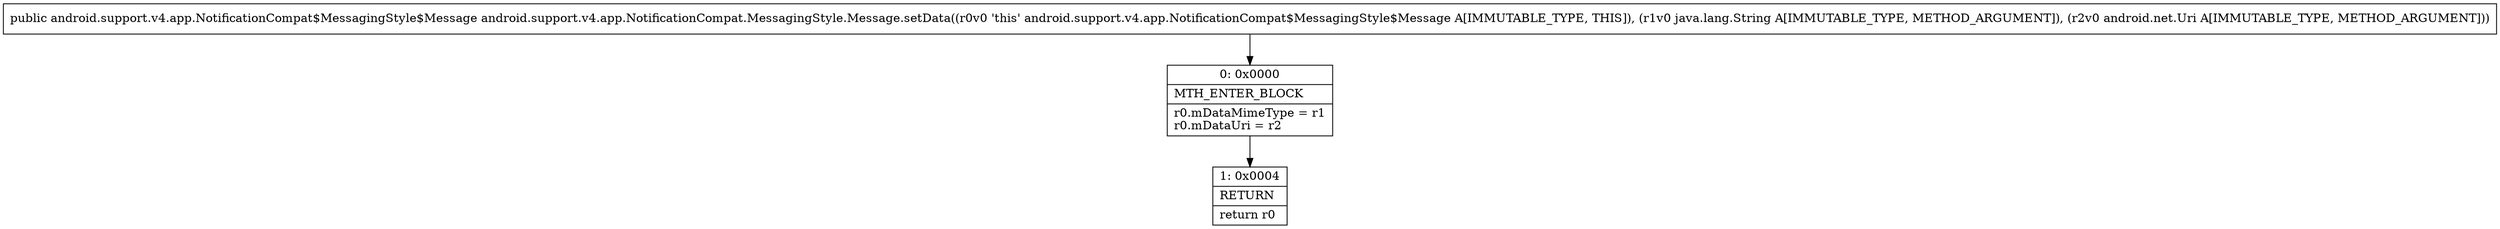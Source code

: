 digraph "CFG forandroid.support.v4.app.NotificationCompat.MessagingStyle.Message.setData(Ljava\/lang\/String;Landroid\/net\/Uri;)Landroid\/support\/v4\/app\/NotificationCompat$MessagingStyle$Message;" {
Node_0 [shape=record,label="{0\:\ 0x0000|MTH_ENTER_BLOCK\l|r0.mDataMimeType = r1\lr0.mDataUri = r2\l}"];
Node_1 [shape=record,label="{1\:\ 0x0004|RETURN\l|return r0\l}"];
MethodNode[shape=record,label="{public android.support.v4.app.NotificationCompat$MessagingStyle$Message android.support.v4.app.NotificationCompat.MessagingStyle.Message.setData((r0v0 'this' android.support.v4.app.NotificationCompat$MessagingStyle$Message A[IMMUTABLE_TYPE, THIS]), (r1v0 java.lang.String A[IMMUTABLE_TYPE, METHOD_ARGUMENT]), (r2v0 android.net.Uri A[IMMUTABLE_TYPE, METHOD_ARGUMENT])) }"];
MethodNode -> Node_0;
Node_0 -> Node_1;
}

